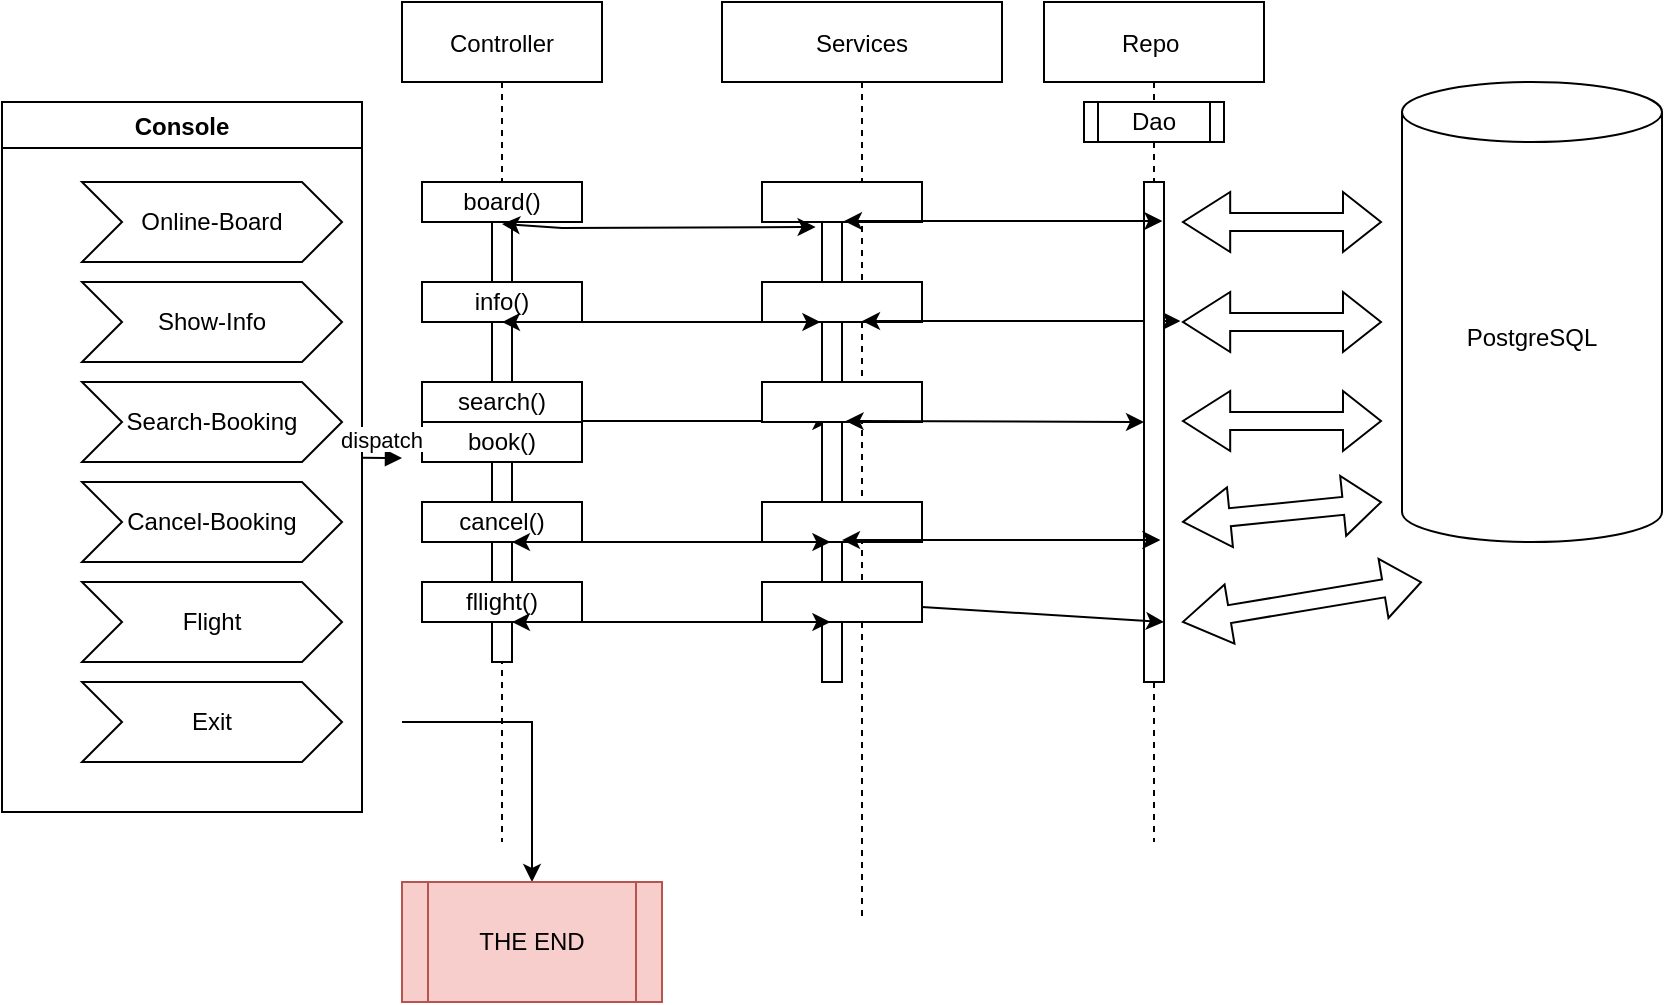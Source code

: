 <mxfile version="16.6.2" type="github">
  <diagram id="kgpKYQtTHZ0yAKxKKP6v" name="Page-1">
    <mxGraphModel dx="1038" dy="481" grid="1" gridSize="10" guides="1" tooltips="1" connect="1" arrows="1" fold="1" page="1" pageScale="1" pageWidth="850" pageHeight="1100" math="0" shadow="0">
      <root>
        <mxCell id="0" />
        <mxCell id="1" parent="0" />
        <mxCell id="3nuBFxr9cyL0pnOWT2aG-1" value="Controller" style="shape=umlLifeline;perimeter=lifelinePerimeter;container=1;collapsible=0;recursiveResize=0;rounded=0;shadow=0;strokeWidth=1;" parent="1" vertex="1">
          <mxGeometry x="200" y="80" width="100" height="420" as="geometry" />
        </mxCell>
        <mxCell id="3nuBFxr9cyL0pnOWT2aG-2" value="" style="points=[];perimeter=orthogonalPerimeter;rounded=0;shadow=0;strokeWidth=1;" parent="3nuBFxr9cyL0pnOWT2aG-1" vertex="1">
          <mxGeometry x="45" y="90" width="10" height="240" as="geometry" />
        </mxCell>
        <mxCell id="BIL4IewwqzGsAj2uHu5u-20" value="" style="endArrow=classic;startArrow=classic;html=1;rounded=0;entryX=-0.08;entryY=0.131;entryDx=0;entryDy=0;entryPerimeter=0;" edge="1" parent="3nuBFxr9cyL0pnOWT2aG-1">
          <mxGeometry width="50" height="50" relative="1" as="geometry">
            <mxPoint x="55" y="209.54" as="sourcePoint" />
            <mxPoint x="214.2" y="209.5" as="targetPoint" />
          </mxGeometry>
        </mxCell>
        <mxCell id="BIL4IewwqzGsAj2uHu5u-23" value="" style="endArrow=classic;html=1;rounded=0;entryX=0.5;entryY=0;entryDx=0;entryDy=0;" edge="1" parent="3nuBFxr9cyL0pnOWT2aG-1" target="BIL4IewwqzGsAj2uHu5u-16">
          <mxGeometry width="50" height="50" relative="1" as="geometry">
            <mxPoint y="360" as="sourcePoint" />
            <mxPoint x="50" y="310" as="targetPoint" />
            <Array as="points">
              <mxPoint x="65" y="360" />
            </Array>
          </mxGeometry>
        </mxCell>
        <mxCell id="BIL4IewwqzGsAj2uHu5u-30" value="board()" style="rounded=0;whiteSpace=wrap;html=1;" vertex="1" parent="3nuBFxr9cyL0pnOWT2aG-1">
          <mxGeometry x="10" y="90" width="80" height="20" as="geometry" />
        </mxCell>
        <mxCell id="BIL4IewwqzGsAj2uHu5u-31" value="info()" style="rounded=0;whiteSpace=wrap;html=1;" vertex="1" parent="3nuBFxr9cyL0pnOWT2aG-1">
          <mxGeometry x="10" y="140" width="80" height="20" as="geometry" />
        </mxCell>
        <mxCell id="BIL4IewwqzGsAj2uHu5u-32" value="search()" style="rounded=0;whiteSpace=wrap;html=1;" vertex="1" parent="3nuBFxr9cyL0pnOWT2aG-1">
          <mxGeometry x="10" y="190" width="80" height="20" as="geometry" />
        </mxCell>
        <mxCell id="BIL4IewwqzGsAj2uHu5u-33" value="cancel()" style="rounded=0;whiteSpace=wrap;html=1;" vertex="1" parent="3nuBFxr9cyL0pnOWT2aG-1">
          <mxGeometry x="10" y="250" width="80" height="20" as="geometry" />
        </mxCell>
        <mxCell id="BIL4IewwqzGsAj2uHu5u-34" value="fllight()" style="rounded=0;whiteSpace=wrap;html=1;" vertex="1" parent="3nuBFxr9cyL0pnOWT2aG-1">
          <mxGeometry x="10" y="290" width="80" height="20" as="geometry" />
        </mxCell>
        <mxCell id="BIL4IewwqzGsAj2uHu5u-35" value="book()" style="rounded=0;whiteSpace=wrap;html=1;" vertex="1" parent="3nuBFxr9cyL0pnOWT2aG-1">
          <mxGeometry x="10" y="210" width="80" height="20" as="geometry" />
        </mxCell>
        <mxCell id="3nuBFxr9cyL0pnOWT2aG-5" value="Services" style="shape=umlLifeline;perimeter=lifelinePerimeter;container=1;collapsible=0;recursiveResize=0;rounded=0;shadow=0;strokeWidth=1;" parent="1" vertex="1">
          <mxGeometry x="360" y="80" width="140" height="460" as="geometry" />
        </mxCell>
        <mxCell id="3nuBFxr9cyL0pnOWT2aG-6" value="" style="points=[];perimeter=orthogonalPerimeter;rounded=0;shadow=0;strokeWidth=1;" parent="3nuBFxr9cyL0pnOWT2aG-5" vertex="1">
          <mxGeometry x="50" y="90" width="10" height="250" as="geometry" />
        </mxCell>
        <mxCell id="BIL4IewwqzGsAj2uHu5u-42" value="" style="rounded=0;whiteSpace=wrap;html=1;" vertex="1" parent="3nuBFxr9cyL0pnOWT2aG-5">
          <mxGeometry x="20" y="90" width="80" height="20" as="geometry" />
        </mxCell>
        <mxCell id="BIL4IewwqzGsAj2uHu5u-43" value="" style="rounded=0;whiteSpace=wrap;html=1;" vertex="1" parent="3nuBFxr9cyL0pnOWT2aG-5">
          <mxGeometry x="20" y="140" width="80" height="20" as="geometry" />
        </mxCell>
        <mxCell id="BIL4IewwqzGsAj2uHu5u-44" value="" style="rounded=0;whiteSpace=wrap;html=1;" vertex="1" parent="3nuBFxr9cyL0pnOWT2aG-5">
          <mxGeometry x="20" y="190" width="80" height="20" as="geometry" />
        </mxCell>
        <mxCell id="BIL4IewwqzGsAj2uHu5u-25" value="" style="endArrow=classic;startArrow=classic;html=1;rounded=0;entryX=-0.08;entryY=0.131;entryDx=0;entryDy=0;entryPerimeter=0;" edge="1" parent="3nuBFxr9cyL0pnOWT2aG-5">
          <mxGeometry width="50" height="50" relative="1" as="geometry">
            <mxPoint x="70.0" y="159.54" as="sourcePoint" />
            <mxPoint x="229.2" y="159.5" as="targetPoint" />
          </mxGeometry>
        </mxCell>
        <mxCell id="BIL4IewwqzGsAj2uHu5u-45" value="" style="rounded=0;whiteSpace=wrap;html=1;" vertex="1" parent="3nuBFxr9cyL0pnOWT2aG-5">
          <mxGeometry x="20" y="250" width="80" height="20" as="geometry" />
        </mxCell>
        <mxCell id="BIL4IewwqzGsAj2uHu5u-2" value="Repo " style="shape=umlLifeline;perimeter=lifelinePerimeter;container=1;collapsible=0;recursiveResize=0;rounded=0;shadow=0;strokeWidth=1;" vertex="1" parent="1">
          <mxGeometry x="521" y="80" width="110" height="420" as="geometry" />
        </mxCell>
        <mxCell id="BIL4IewwqzGsAj2uHu5u-3" value="" style="points=[];perimeter=orthogonalPerimeter;rounded=0;shadow=0;strokeWidth=1;" vertex="1" parent="BIL4IewwqzGsAj2uHu5u-2">
          <mxGeometry x="50" y="90" width="10" height="250" as="geometry" />
        </mxCell>
        <mxCell id="BIL4IewwqzGsAj2uHu5u-24" value="" style="endArrow=classic;startArrow=classic;html=1;rounded=0;entryX=-0.08;entryY=0.131;entryDx=0;entryDy=0;entryPerimeter=0;" edge="1" parent="BIL4IewwqzGsAj2uHu5u-2">
          <mxGeometry width="50" height="50" relative="1" as="geometry">
            <mxPoint x="-100" y="109.54" as="sourcePoint" />
            <mxPoint x="59.2" y="109.5" as="targetPoint" />
          </mxGeometry>
        </mxCell>
        <mxCell id="BIL4IewwqzGsAj2uHu5u-28" value="" style="endArrow=classic;startArrow=none;html=1;rounded=0;entryX=-0.08;entryY=0.131;entryDx=0;entryDy=0;entryPerimeter=0;" edge="1" parent="BIL4IewwqzGsAj2uHu5u-2" source="BIL4IewwqzGsAj2uHu5u-47">
          <mxGeometry width="50" height="50" relative="1" as="geometry">
            <mxPoint x="-99.2" y="310.04" as="sourcePoint" />
            <mxPoint x="60" y="310" as="targetPoint" />
          </mxGeometry>
        </mxCell>
        <mxCell id="BIL4IewwqzGsAj2uHu5u-26" value="" style="endArrow=classic;startArrow=classic;html=1;rounded=0;" edge="1" parent="BIL4IewwqzGsAj2uHu5u-2">
          <mxGeometry width="50" height="50" relative="1" as="geometry">
            <mxPoint x="-99.2" y="209.54" as="sourcePoint" />
            <mxPoint x="50" y="210" as="targetPoint" />
          </mxGeometry>
        </mxCell>
        <mxCell id="BIL4IewwqzGsAj2uHu5u-29" value="Dao" style="shape=process;whiteSpace=wrap;html=1;backgroundOutline=1;" vertex="1" parent="BIL4IewwqzGsAj2uHu5u-2">
          <mxGeometry x="20" y="50" width="70" height="20" as="geometry" />
        </mxCell>
        <mxCell id="BIL4IewwqzGsAj2uHu5u-39" value="" style="shape=flexArrow;endArrow=classic;startArrow=classic;html=1;rounded=0;width=9;startSize=7.53;" edge="1" parent="BIL4IewwqzGsAj2uHu5u-2">
          <mxGeometry width="100" height="100" relative="1" as="geometry">
            <mxPoint x="69" y="209.5" as="sourcePoint" />
            <mxPoint x="169" y="209.5" as="targetPoint" />
          </mxGeometry>
        </mxCell>
        <mxCell id="BIL4IewwqzGsAj2uHu5u-40" value="" style="shape=flexArrow;endArrow=classic;startArrow=classic;html=1;rounded=0;width=9;startSize=7.53;" edge="1" parent="BIL4IewwqzGsAj2uHu5u-2">
          <mxGeometry width="100" height="100" relative="1" as="geometry">
            <mxPoint x="69" y="260" as="sourcePoint" />
            <mxPoint x="169" y="250" as="targetPoint" />
          </mxGeometry>
        </mxCell>
        <mxCell id="BIL4IewwqzGsAj2uHu5u-47" value="" style="rounded=0;whiteSpace=wrap;html=1;" vertex="1" parent="BIL4IewwqzGsAj2uHu5u-2">
          <mxGeometry x="-141" y="290" width="80" height="20" as="geometry" />
        </mxCell>
        <mxCell id="BIL4IewwqzGsAj2uHu5u-4" value="PostgreSQL" style="shape=cylinder3;whiteSpace=wrap;html=1;boundedLbl=1;backgroundOutline=1;size=15;" vertex="1" parent="1">
          <mxGeometry x="700" y="120" width="130" height="230" as="geometry" />
        </mxCell>
        <mxCell id="BIL4IewwqzGsAj2uHu5u-8" value="Console" style="swimlane;startSize=23;" vertex="1" parent="1">
          <mxGeometry y="130" width="180" height="355" as="geometry" />
        </mxCell>
        <mxCell id="BIL4IewwqzGsAj2uHu5u-10" value="Online-Board" style="shape=step;perimeter=stepPerimeter;whiteSpace=wrap;html=1;fixedSize=1;" vertex="1" parent="BIL4IewwqzGsAj2uHu5u-8">
          <mxGeometry x="40" y="40" width="130" height="40" as="geometry" />
        </mxCell>
        <mxCell id="BIL4IewwqzGsAj2uHu5u-11" value="Show-Info" style="shape=step;perimeter=stepPerimeter;whiteSpace=wrap;html=1;fixedSize=1;" vertex="1" parent="BIL4IewwqzGsAj2uHu5u-8">
          <mxGeometry x="40" y="90" width="130" height="40" as="geometry" />
        </mxCell>
        <mxCell id="BIL4IewwqzGsAj2uHu5u-12" value="Search-Booking" style="shape=step;perimeter=stepPerimeter;whiteSpace=wrap;html=1;fixedSize=1;" vertex="1" parent="BIL4IewwqzGsAj2uHu5u-8">
          <mxGeometry x="40" y="140" width="130" height="40" as="geometry" />
        </mxCell>
        <mxCell id="BIL4IewwqzGsAj2uHu5u-13" value="Cancel-Booking" style="shape=step;perimeter=stepPerimeter;whiteSpace=wrap;html=1;fixedSize=1;" vertex="1" parent="BIL4IewwqzGsAj2uHu5u-8">
          <mxGeometry x="40" y="190" width="130" height="40" as="geometry" />
        </mxCell>
        <mxCell id="BIL4IewwqzGsAj2uHu5u-14" value="Flight" style="shape=step;perimeter=stepPerimeter;whiteSpace=wrap;html=1;fixedSize=1;" vertex="1" parent="BIL4IewwqzGsAj2uHu5u-8">
          <mxGeometry x="40" y="240" width="130" height="40" as="geometry" />
        </mxCell>
        <mxCell id="BIL4IewwqzGsAj2uHu5u-15" value="Exit" style="shape=step;perimeter=stepPerimeter;whiteSpace=wrap;html=1;fixedSize=1;" vertex="1" parent="BIL4IewwqzGsAj2uHu5u-8">
          <mxGeometry x="40" y="290" width="130" height="40" as="geometry" />
        </mxCell>
        <mxCell id="3nuBFxr9cyL0pnOWT2aG-3" value="dispatch" style="verticalAlign=bottom;startArrow=none;endArrow=block;startSize=8;shadow=0;strokeWidth=1;" parent="1" edge="1" source="BIL4IewwqzGsAj2uHu5u-8">
          <mxGeometry relative="1" as="geometry">
            <mxPoint x="185" y="150" as="sourcePoint" />
            <mxPoint x="200" y="308" as="targetPoint" />
          </mxGeometry>
        </mxCell>
        <mxCell id="BIL4IewwqzGsAj2uHu5u-16" value="THE END" style="shape=process;whiteSpace=wrap;html=1;backgroundOutline=1;fillColor=#f8cecc;strokeColor=#b85450;" vertex="1" parent="1">
          <mxGeometry x="200" y="520" width="130" height="60" as="geometry" />
        </mxCell>
        <mxCell id="BIL4IewwqzGsAj2uHu5u-18" value="" style="endArrow=classic;startArrow=classic;html=1;rounded=0;entryX=-0.32;entryY=0.09;entryDx=0;entryDy=0;entryPerimeter=0;" edge="1" parent="1" target="3nuBFxr9cyL0pnOWT2aG-6">
          <mxGeometry width="50" height="50" relative="1" as="geometry">
            <mxPoint x="250" y="191" as="sourcePoint" />
            <mxPoint x="310" y="140" as="targetPoint" />
            <Array as="points">
              <mxPoint x="280" y="193" />
            </Array>
          </mxGeometry>
        </mxCell>
        <mxCell id="BIL4IewwqzGsAj2uHu5u-19" value="" style="endArrow=classic;startArrow=classic;html=1;rounded=0;entryX=-0.08;entryY=0.131;entryDx=0;entryDy=0;entryPerimeter=0;" edge="1" parent="1">
          <mxGeometry width="50" height="50" relative="1" as="geometry">
            <mxPoint x="250" y="240.04" as="sourcePoint" />
            <mxPoint x="409.2" y="240.0" as="targetPoint" />
          </mxGeometry>
        </mxCell>
        <mxCell id="BIL4IewwqzGsAj2uHu5u-22" value="" style="endArrow=classic;startArrow=classic;html=1;rounded=0;entryX=-0.08;entryY=0.131;entryDx=0;entryDy=0;entryPerimeter=0;" edge="1" parent="1">
          <mxGeometry width="50" height="50" relative="1" as="geometry">
            <mxPoint x="255" y="390.04" as="sourcePoint" />
            <mxPoint x="414.2" y="390" as="targetPoint" />
          </mxGeometry>
        </mxCell>
        <mxCell id="BIL4IewwqzGsAj2uHu5u-27" value="" style="endArrow=classic;startArrow=classic;html=1;rounded=0;entryX=-0.08;entryY=0.131;entryDx=0;entryDy=0;entryPerimeter=0;" edge="1" parent="1">
          <mxGeometry width="50" height="50" relative="1" as="geometry">
            <mxPoint x="420" y="349.04" as="sourcePoint" />
            <mxPoint x="579.2" y="349" as="targetPoint" />
            <Array as="points">
              <mxPoint x="485" y="349" />
            </Array>
          </mxGeometry>
        </mxCell>
        <mxCell id="BIL4IewwqzGsAj2uHu5u-21" value="" style="endArrow=classic;startArrow=classic;html=1;rounded=0;entryX=-0.08;entryY=0.131;entryDx=0;entryDy=0;entryPerimeter=0;" edge="1" parent="1">
          <mxGeometry width="50" height="50" relative="1" as="geometry">
            <mxPoint x="255" y="350.04" as="sourcePoint" />
            <mxPoint x="414.2" y="350" as="targetPoint" />
          </mxGeometry>
        </mxCell>
        <mxCell id="BIL4IewwqzGsAj2uHu5u-7" value="" style="shape=flexArrow;endArrow=classic;startArrow=classic;html=1;rounded=0;width=9;startSize=7.53;" edge="1" parent="1">
          <mxGeometry width="100" height="100" relative="1" as="geometry">
            <mxPoint x="590" y="190" as="sourcePoint" />
            <mxPoint x="690" y="190" as="targetPoint" />
          </mxGeometry>
        </mxCell>
        <mxCell id="BIL4IewwqzGsAj2uHu5u-38" value="" style="shape=flexArrow;endArrow=classic;startArrow=classic;html=1;rounded=0;width=9;startSize=7.53;" edge="1" parent="1">
          <mxGeometry width="100" height="100" relative="1" as="geometry">
            <mxPoint x="590" y="240" as="sourcePoint" />
            <mxPoint x="690" y="240" as="targetPoint" />
          </mxGeometry>
        </mxCell>
        <mxCell id="BIL4IewwqzGsAj2uHu5u-41" value="" style="shape=flexArrow;endArrow=classic;startArrow=classic;html=1;rounded=0;width=9;startSize=7.53;" edge="1" parent="1">
          <mxGeometry width="100" height="100" relative="1" as="geometry">
            <mxPoint x="590" y="390" as="sourcePoint" />
            <mxPoint x="710" y="370" as="targetPoint" />
          </mxGeometry>
        </mxCell>
      </root>
    </mxGraphModel>
  </diagram>
</mxfile>
